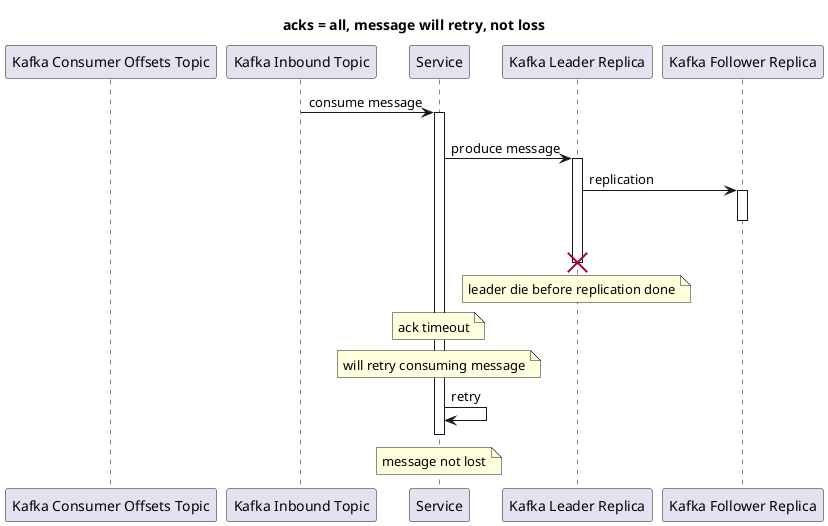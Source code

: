 @startuml

participant offset as "Kafka Consumer Offsets Topic"
participant inbound as "Kafka Inbound Topic"
participant service as "Service"
participant leader as "Kafka Leader Replica"
participant follower as "Kafka Follower Replica"

title acks = all, message will retry, not loss

inbound -> service : consume message
activate service
offset -[hidden]-> service
service -> leader : produce message
activate leader
leader -> follower : replication
activate follower
deactivate follower
leader -[hidden]-> service
leader -[hidden]-> service
leader -[hidden]-> service
destroy leader
note over leader : leader die before replication done
deactivate leader

note over service : ack timeout
note over service : will retry consuming message
service -> service : retry
leader -[hidden]-> service
deactivate service

note over service : message not lost
@enduml